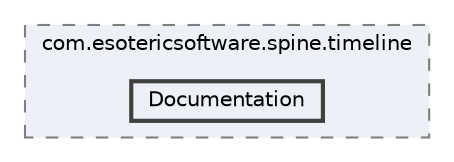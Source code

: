 digraph "external/spine-runtimes/spine-unity/Modules/com.esotericsoftware.spine.timeline/Documentation"
{
 // LATEX_PDF_SIZE
  bgcolor="transparent";
  edge [fontname=Helvetica,fontsize=10,labelfontname=Helvetica,labelfontsize=10];
  node [fontname=Helvetica,fontsize=10,shape=box,height=0.2,width=0.4];
  compound=true
  subgraph clusterdir_7e3159bd71563cfcac4677310fb89fb1 {
    graph [ bgcolor="#edf0f7", pencolor="grey50", label="com.esotericsoftware.spine.timeline", fontname=Helvetica,fontsize=10 style="filled,dashed", URL="dir_7e3159bd71563cfcac4677310fb89fb1.html",tooltip=""]
  dir_49349aa74b34c7f856df1a6ee29bd9f4 [label="Documentation", fillcolor="#edf0f7", color="grey25", style="filled,bold", URL="dir_49349aa74b34c7f856df1a6ee29bd9f4.html",tooltip=""];
  }
}
